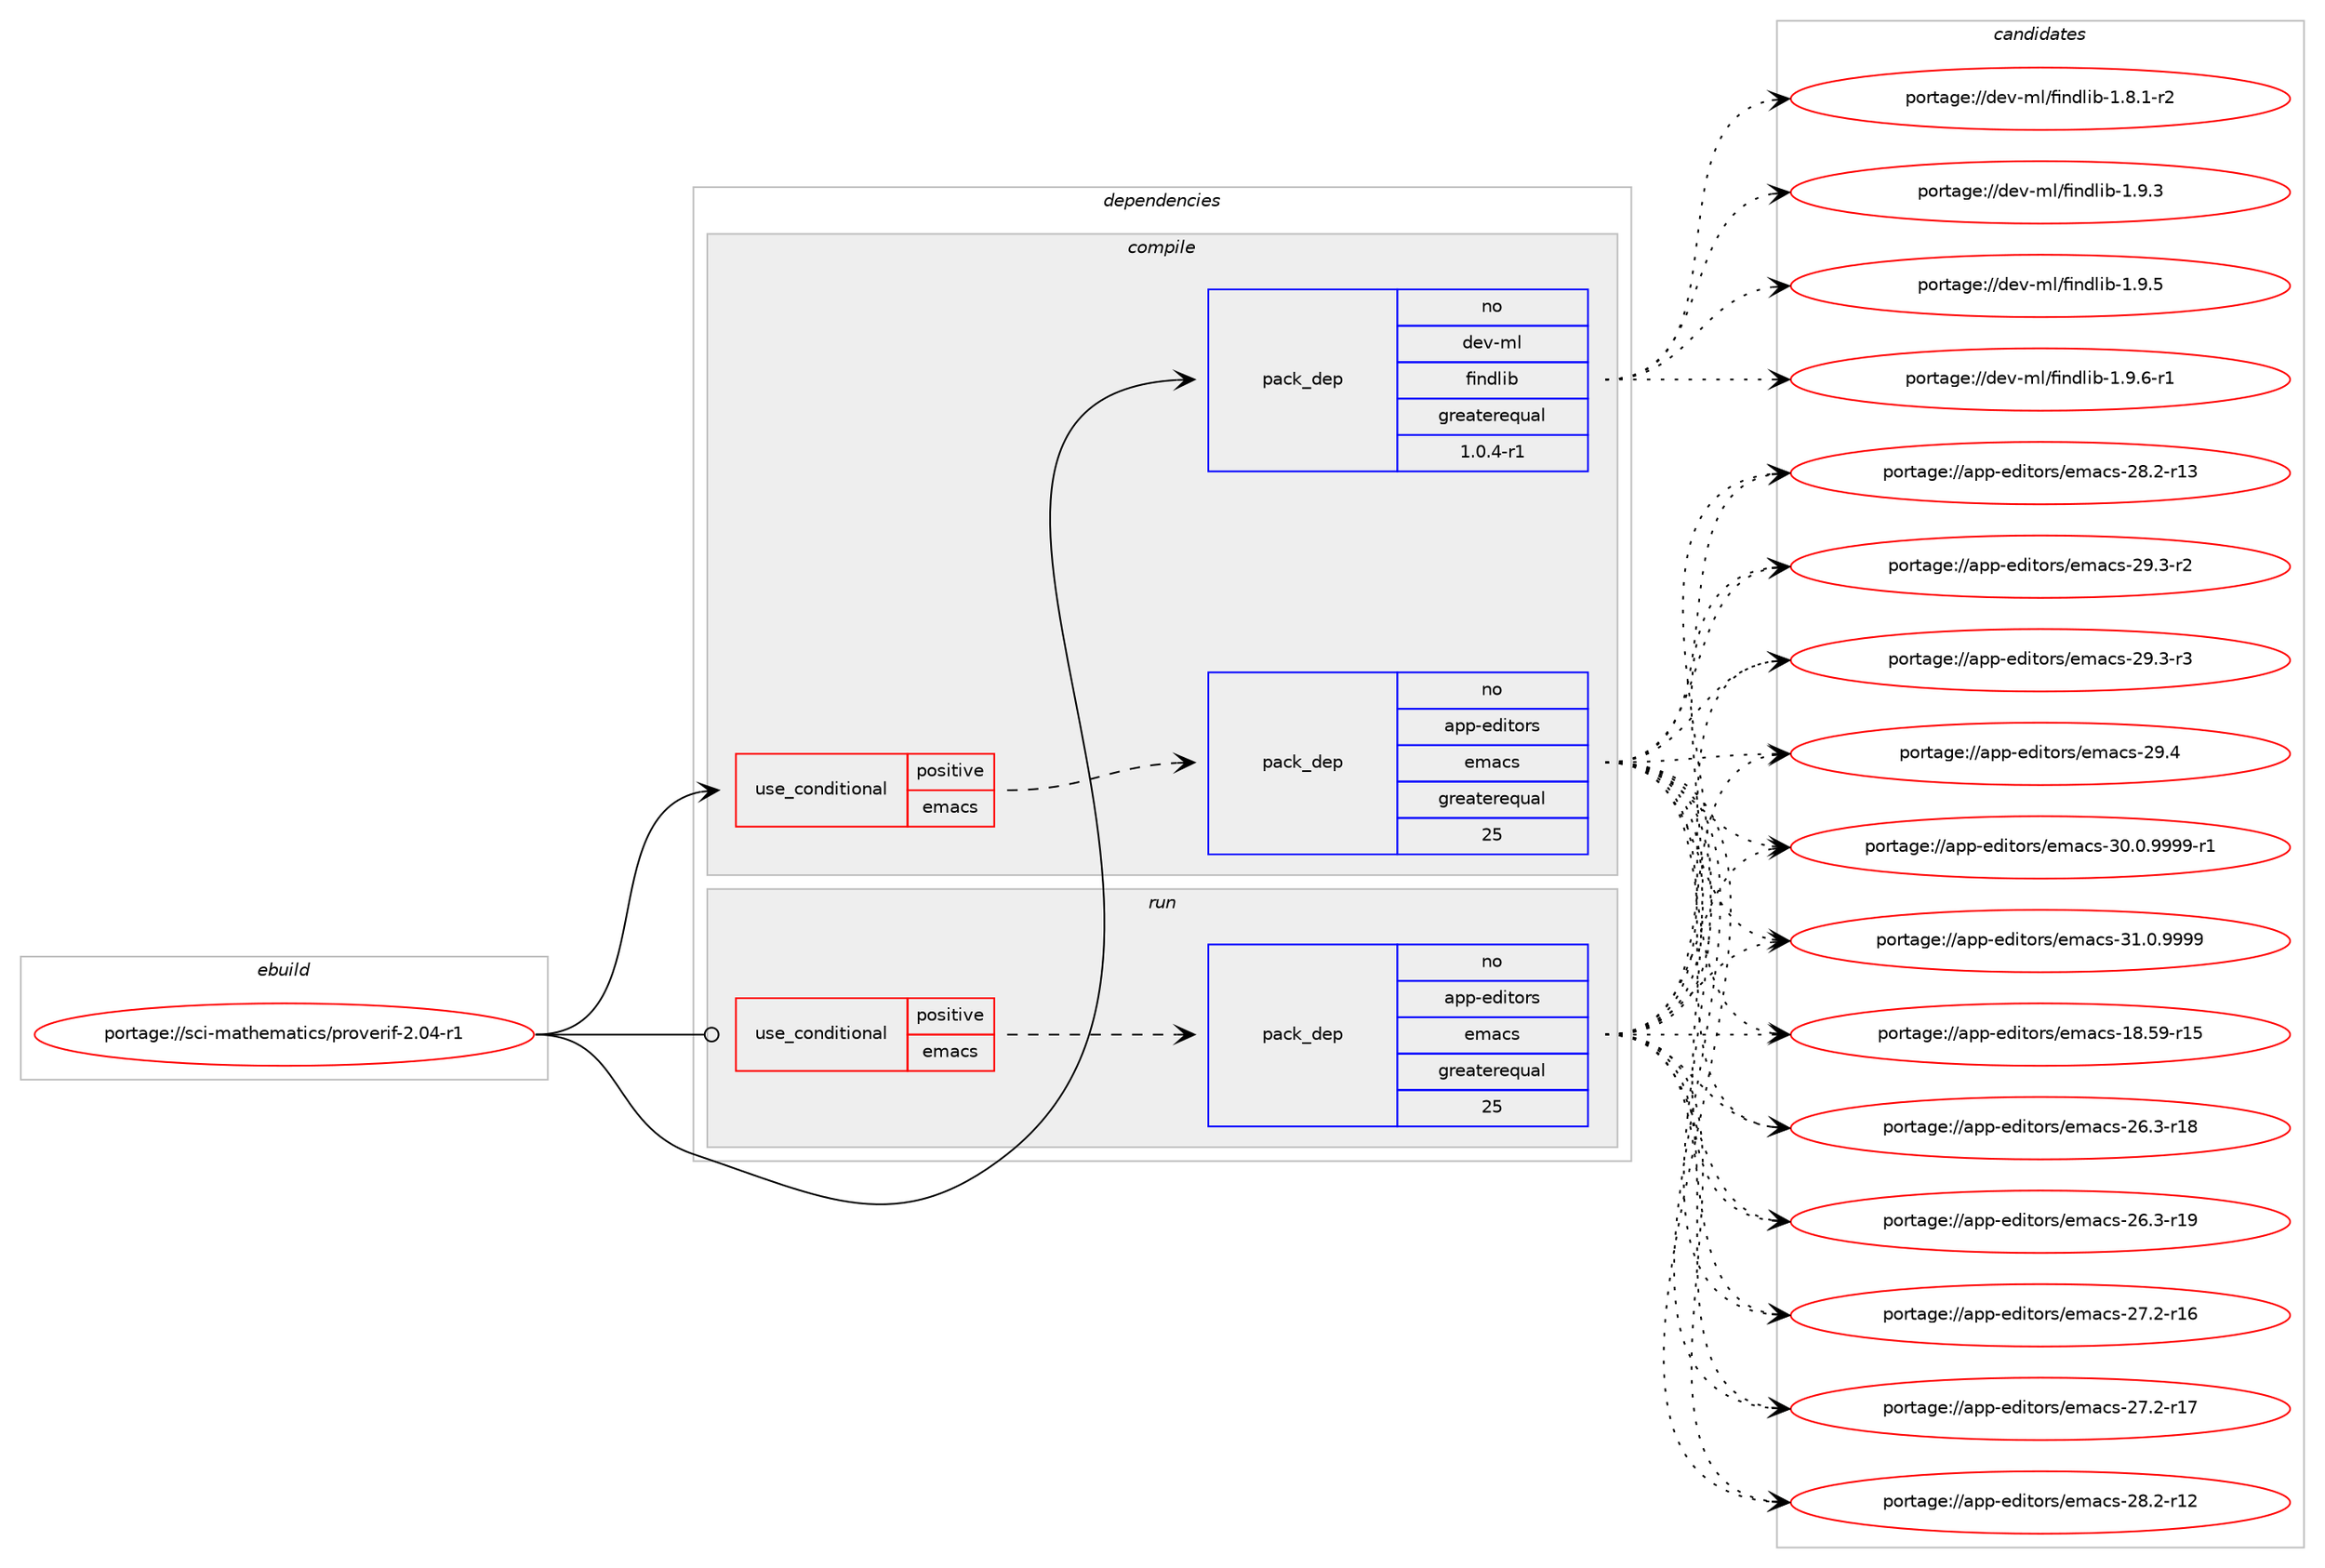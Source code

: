 digraph prolog {

# *************
# Graph options
# *************

newrank=true;
concentrate=true;
compound=true;
graph [rankdir=LR,fontname=Helvetica,fontsize=10,ranksep=1.5];#, ranksep=2.5, nodesep=0.2];
edge  [arrowhead=vee];
node  [fontname=Helvetica,fontsize=10];

# **********
# The ebuild
# **********

subgraph cluster_leftcol {
color=gray;
rank=same;
label=<<i>ebuild</i>>;
id [label="portage://sci-mathematics/proverif-2.04-r1", color=red, width=4, href="../sci-mathematics/proverif-2.04-r1.svg"];
}

# ****************
# The dependencies
# ****************

subgraph cluster_midcol {
color=gray;
label=<<i>dependencies</i>>;
subgraph cluster_compile {
fillcolor="#eeeeee";
style=filled;
label=<<i>compile</i>>;
subgraph cond105931 {
dependency204345 [label=<<TABLE BORDER="0" CELLBORDER="1" CELLSPACING="0" CELLPADDING="4"><TR><TD ROWSPAN="3" CELLPADDING="10">use_conditional</TD></TR><TR><TD>positive</TD></TR><TR><TD>emacs</TD></TR></TABLE>>, shape=none, color=red];
subgraph pack95589 {
dependency204346 [label=<<TABLE BORDER="0" CELLBORDER="1" CELLSPACING="0" CELLPADDING="4" WIDTH="220"><TR><TD ROWSPAN="6" CELLPADDING="30">pack_dep</TD></TR><TR><TD WIDTH="110">no</TD></TR><TR><TD>app-editors</TD></TR><TR><TD>emacs</TD></TR><TR><TD>greaterequal</TD></TR><TR><TD>25</TD></TR></TABLE>>, shape=none, color=blue];
}
dependency204345:e -> dependency204346:w [weight=20,style="dashed",arrowhead="vee"];
}
id:e -> dependency204345:w [weight=20,style="solid",arrowhead="vee"];
# *** BEGIN UNKNOWN DEPENDENCY TYPE (TODO) ***
# id -> package_dependency(portage://sci-mathematics/proverif-2.04-r1,install,no,dev-lang,ocaml,none,[,,],any_same_slot,[use(enable(ocamlopt),none)])
# *** END UNKNOWN DEPENDENCY TYPE (TODO) ***

subgraph pack95590 {
dependency204347 [label=<<TABLE BORDER="0" CELLBORDER="1" CELLSPACING="0" CELLPADDING="4" WIDTH="220"><TR><TD ROWSPAN="6" CELLPADDING="30">pack_dep</TD></TR><TR><TD WIDTH="110">no</TD></TR><TR><TD>dev-ml</TD></TR><TR><TD>findlib</TD></TR><TR><TD>greaterequal</TD></TR><TR><TD>1.0.4-r1</TD></TR></TABLE>>, shape=none, color=blue];
}
id:e -> dependency204347:w [weight=20,style="solid",arrowhead="vee"];
}
subgraph cluster_compileandrun {
fillcolor="#eeeeee";
style=filled;
label=<<i>compile and run</i>>;
}
subgraph cluster_run {
fillcolor="#eeeeee";
style=filled;
label=<<i>run</i>>;
subgraph cond105932 {
dependency204348 [label=<<TABLE BORDER="0" CELLBORDER="1" CELLSPACING="0" CELLPADDING="4"><TR><TD ROWSPAN="3" CELLPADDING="10">use_conditional</TD></TR><TR><TD>positive</TD></TR><TR><TD>emacs</TD></TR></TABLE>>, shape=none, color=red];
subgraph pack95591 {
dependency204349 [label=<<TABLE BORDER="0" CELLBORDER="1" CELLSPACING="0" CELLPADDING="4" WIDTH="220"><TR><TD ROWSPAN="6" CELLPADDING="30">pack_dep</TD></TR><TR><TD WIDTH="110">no</TD></TR><TR><TD>app-editors</TD></TR><TR><TD>emacs</TD></TR><TR><TD>greaterequal</TD></TR><TR><TD>25</TD></TR></TABLE>>, shape=none, color=blue];
}
dependency204348:e -> dependency204349:w [weight=20,style="dashed",arrowhead="vee"];
}
id:e -> dependency204348:w [weight=20,style="solid",arrowhead="odot"];
# *** BEGIN UNKNOWN DEPENDENCY TYPE (TODO) ***
# id -> package_dependency(portage://sci-mathematics/proverif-2.04-r1,run,no,dev-lang,ocaml,none,[,,],any_same_slot,[use(enable(ocamlopt),none)])
# *** END UNKNOWN DEPENDENCY TYPE (TODO) ***

# *** BEGIN UNKNOWN DEPENDENCY TYPE (TODO) ***
# id -> package_dependency(portage://sci-mathematics/proverif-2.04-r1,run,no,dev-lang,ocaml,none,[,,],any_same_slot,[use(optenable(ocamlopt),none)])
# *** END UNKNOWN DEPENDENCY TYPE (TODO) ***

}
}

# **************
# The candidates
# **************

subgraph cluster_choices {
rank=same;
color=gray;
label=<<i>candidates</i>>;

subgraph choice95589 {
color=black;
nodesep=1;
choice9711211245101100105116111114115471011099799115454956465357451144953 [label="portage://app-editors/emacs-18.59-r15", color=red, width=4,href="../app-editors/emacs-18.59-r15.svg"];
choice97112112451011001051161111141154710110997991154550544651451144956 [label="portage://app-editors/emacs-26.3-r18", color=red, width=4,href="../app-editors/emacs-26.3-r18.svg"];
choice97112112451011001051161111141154710110997991154550544651451144957 [label="portage://app-editors/emacs-26.3-r19", color=red, width=4,href="../app-editors/emacs-26.3-r19.svg"];
choice97112112451011001051161111141154710110997991154550554650451144954 [label="portage://app-editors/emacs-27.2-r16", color=red, width=4,href="../app-editors/emacs-27.2-r16.svg"];
choice97112112451011001051161111141154710110997991154550554650451144955 [label="portage://app-editors/emacs-27.2-r17", color=red, width=4,href="../app-editors/emacs-27.2-r17.svg"];
choice97112112451011001051161111141154710110997991154550564650451144950 [label="portage://app-editors/emacs-28.2-r12", color=red, width=4,href="../app-editors/emacs-28.2-r12.svg"];
choice97112112451011001051161111141154710110997991154550564650451144951 [label="portage://app-editors/emacs-28.2-r13", color=red, width=4,href="../app-editors/emacs-28.2-r13.svg"];
choice971121124510110010511611111411547101109979911545505746514511450 [label="portage://app-editors/emacs-29.3-r2", color=red, width=4,href="../app-editors/emacs-29.3-r2.svg"];
choice971121124510110010511611111411547101109979911545505746514511451 [label="portage://app-editors/emacs-29.3-r3", color=red, width=4,href="../app-editors/emacs-29.3-r3.svg"];
choice97112112451011001051161111141154710110997991154550574652 [label="portage://app-editors/emacs-29.4", color=red, width=4,href="../app-editors/emacs-29.4.svg"];
choice9711211245101100105116111114115471011099799115455148464846575757574511449 [label="portage://app-editors/emacs-30.0.9999-r1", color=red, width=4,href="../app-editors/emacs-30.0.9999-r1.svg"];
choice971121124510110010511611111411547101109979911545514946484657575757 [label="portage://app-editors/emacs-31.0.9999", color=red, width=4,href="../app-editors/emacs-31.0.9999.svg"];
dependency204346:e -> choice9711211245101100105116111114115471011099799115454956465357451144953:w [style=dotted,weight="100"];
dependency204346:e -> choice97112112451011001051161111141154710110997991154550544651451144956:w [style=dotted,weight="100"];
dependency204346:e -> choice97112112451011001051161111141154710110997991154550544651451144957:w [style=dotted,weight="100"];
dependency204346:e -> choice97112112451011001051161111141154710110997991154550554650451144954:w [style=dotted,weight="100"];
dependency204346:e -> choice97112112451011001051161111141154710110997991154550554650451144955:w [style=dotted,weight="100"];
dependency204346:e -> choice97112112451011001051161111141154710110997991154550564650451144950:w [style=dotted,weight="100"];
dependency204346:e -> choice97112112451011001051161111141154710110997991154550564650451144951:w [style=dotted,weight="100"];
dependency204346:e -> choice971121124510110010511611111411547101109979911545505746514511450:w [style=dotted,weight="100"];
dependency204346:e -> choice971121124510110010511611111411547101109979911545505746514511451:w [style=dotted,weight="100"];
dependency204346:e -> choice97112112451011001051161111141154710110997991154550574652:w [style=dotted,weight="100"];
dependency204346:e -> choice9711211245101100105116111114115471011099799115455148464846575757574511449:w [style=dotted,weight="100"];
dependency204346:e -> choice971121124510110010511611111411547101109979911545514946484657575757:w [style=dotted,weight="100"];
}
subgraph choice95590 {
color=black;
nodesep=1;
choice1001011184510910847102105110100108105984549465646494511450 [label="portage://dev-ml/findlib-1.8.1-r2", color=red, width=4,href="../dev-ml/findlib-1.8.1-r2.svg"];
choice100101118451091084710210511010010810598454946574651 [label="portage://dev-ml/findlib-1.9.3", color=red, width=4,href="../dev-ml/findlib-1.9.3.svg"];
choice100101118451091084710210511010010810598454946574653 [label="portage://dev-ml/findlib-1.9.5", color=red, width=4,href="../dev-ml/findlib-1.9.5.svg"];
choice1001011184510910847102105110100108105984549465746544511449 [label="portage://dev-ml/findlib-1.9.6-r1", color=red, width=4,href="../dev-ml/findlib-1.9.6-r1.svg"];
dependency204347:e -> choice1001011184510910847102105110100108105984549465646494511450:w [style=dotted,weight="100"];
dependency204347:e -> choice100101118451091084710210511010010810598454946574651:w [style=dotted,weight="100"];
dependency204347:e -> choice100101118451091084710210511010010810598454946574653:w [style=dotted,weight="100"];
dependency204347:e -> choice1001011184510910847102105110100108105984549465746544511449:w [style=dotted,weight="100"];
}
subgraph choice95591 {
color=black;
nodesep=1;
choice9711211245101100105116111114115471011099799115454956465357451144953 [label="portage://app-editors/emacs-18.59-r15", color=red, width=4,href="../app-editors/emacs-18.59-r15.svg"];
choice97112112451011001051161111141154710110997991154550544651451144956 [label="portage://app-editors/emacs-26.3-r18", color=red, width=4,href="../app-editors/emacs-26.3-r18.svg"];
choice97112112451011001051161111141154710110997991154550544651451144957 [label="portage://app-editors/emacs-26.3-r19", color=red, width=4,href="../app-editors/emacs-26.3-r19.svg"];
choice97112112451011001051161111141154710110997991154550554650451144954 [label="portage://app-editors/emacs-27.2-r16", color=red, width=4,href="../app-editors/emacs-27.2-r16.svg"];
choice97112112451011001051161111141154710110997991154550554650451144955 [label="portage://app-editors/emacs-27.2-r17", color=red, width=4,href="../app-editors/emacs-27.2-r17.svg"];
choice97112112451011001051161111141154710110997991154550564650451144950 [label="portage://app-editors/emacs-28.2-r12", color=red, width=4,href="../app-editors/emacs-28.2-r12.svg"];
choice97112112451011001051161111141154710110997991154550564650451144951 [label="portage://app-editors/emacs-28.2-r13", color=red, width=4,href="../app-editors/emacs-28.2-r13.svg"];
choice971121124510110010511611111411547101109979911545505746514511450 [label="portage://app-editors/emacs-29.3-r2", color=red, width=4,href="../app-editors/emacs-29.3-r2.svg"];
choice971121124510110010511611111411547101109979911545505746514511451 [label="portage://app-editors/emacs-29.3-r3", color=red, width=4,href="../app-editors/emacs-29.3-r3.svg"];
choice97112112451011001051161111141154710110997991154550574652 [label="portage://app-editors/emacs-29.4", color=red, width=4,href="../app-editors/emacs-29.4.svg"];
choice9711211245101100105116111114115471011099799115455148464846575757574511449 [label="portage://app-editors/emacs-30.0.9999-r1", color=red, width=4,href="../app-editors/emacs-30.0.9999-r1.svg"];
choice971121124510110010511611111411547101109979911545514946484657575757 [label="portage://app-editors/emacs-31.0.9999", color=red, width=4,href="../app-editors/emacs-31.0.9999.svg"];
dependency204349:e -> choice9711211245101100105116111114115471011099799115454956465357451144953:w [style=dotted,weight="100"];
dependency204349:e -> choice97112112451011001051161111141154710110997991154550544651451144956:w [style=dotted,weight="100"];
dependency204349:e -> choice97112112451011001051161111141154710110997991154550544651451144957:w [style=dotted,weight="100"];
dependency204349:e -> choice97112112451011001051161111141154710110997991154550554650451144954:w [style=dotted,weight="100"];
dependency204349:e -> choice97112112451011001051161111141154710110997991154550554650451144955:w [style=dotted,weight="100"];
dependency204349:e -> choice97112112451011001051161111141154710110997991154550564650451144950:w [style=dotted,weight="100"];
dependency204349:e -> choice97112112451011001051161111141154710110997991154550564650451144951:w [style=dotted,weight="100"];
dependency204349:e -> choice971121124510110010511611111411547101109979911545505746514511450:w [style=dotted,weight="100"];
dependency204349:e -> choice971121124510110010511611111411547101109979911545505746514511451:w [style=dotted,weight="100"];
dependency204349:e -> choice97112112451011001051161111141154710110997991154550574652:w [style=dotted,weight="100"];
dependency204349:e -> choice9711211245101100105116111114115471011099799115455148464846575757574511449:w [style=dotted,weight="100"];
dependency204349:e -> choice971121124510110010511611111411547101109979911545514946484657575757:w [style=dotted,weight="100"];
}
}

}
